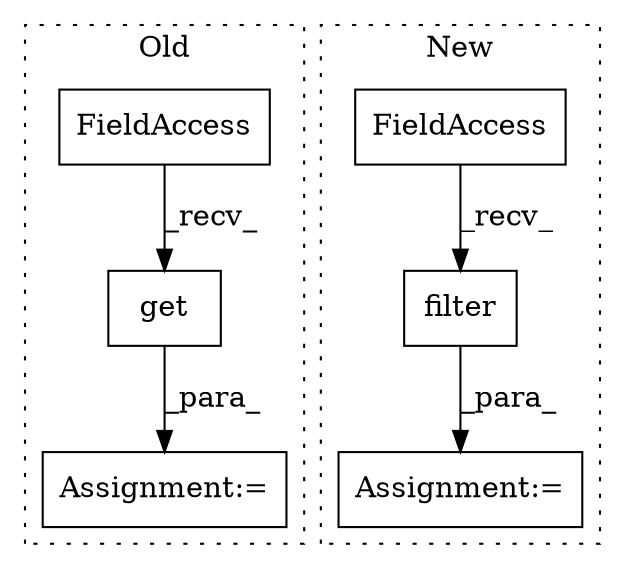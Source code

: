 digraph G {
subgraph cluster0 {
1 [label="get" a="32" s="1512,1543" l="4,1" shape="box"];
3 [label="FieldAccess" a="22" s="1495" l="16" shape="box"];
5 [label="Assignment:=" a="7" s="1494" l="1" shape="box"];
label = "Old";
style="dotted";
}
subgraph cluster1 {
2 [label="filter" a="32" s="1271,1283" l="7,1" shape="box"];
4 [label="Assignment:=" a="7" s="1589" l="1" shape="box"];
6 [label="FieldAccess" a="22" s="1255" l="15" shape="box"];
label = "New";
style="dotted";
}
1 -> 5 [label="_para_"];
2 -> 4 [label="_para_"];
3 -> 1 [label="_recv_"];
6 -> 2 [label="_recv_"];
}